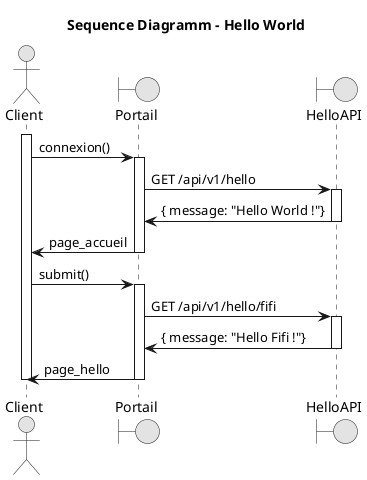 @startuml
skinparam monochrome true
title "Sequence Diagramm - Hello World"

actor "Client"
boundary "Portail"
boundary "HelloAPI"

activate Client
Client -> Portail ++: connexion() 
Portail -> HelloAPI ++: GET /api/v1/hello
Portail <- HelloAPI --: { message: "Hello World !"}
Client <- Portail --: page_accueil
Client -> Portail ++: submit()
Portail -> HelloAPI ++: GET /api/v1/hello/fifi
Portail <- HelloAPI --: { message: "Hello Fifi !"}
Client <- Portail --: page_hello
deactivate Client 

@enduml